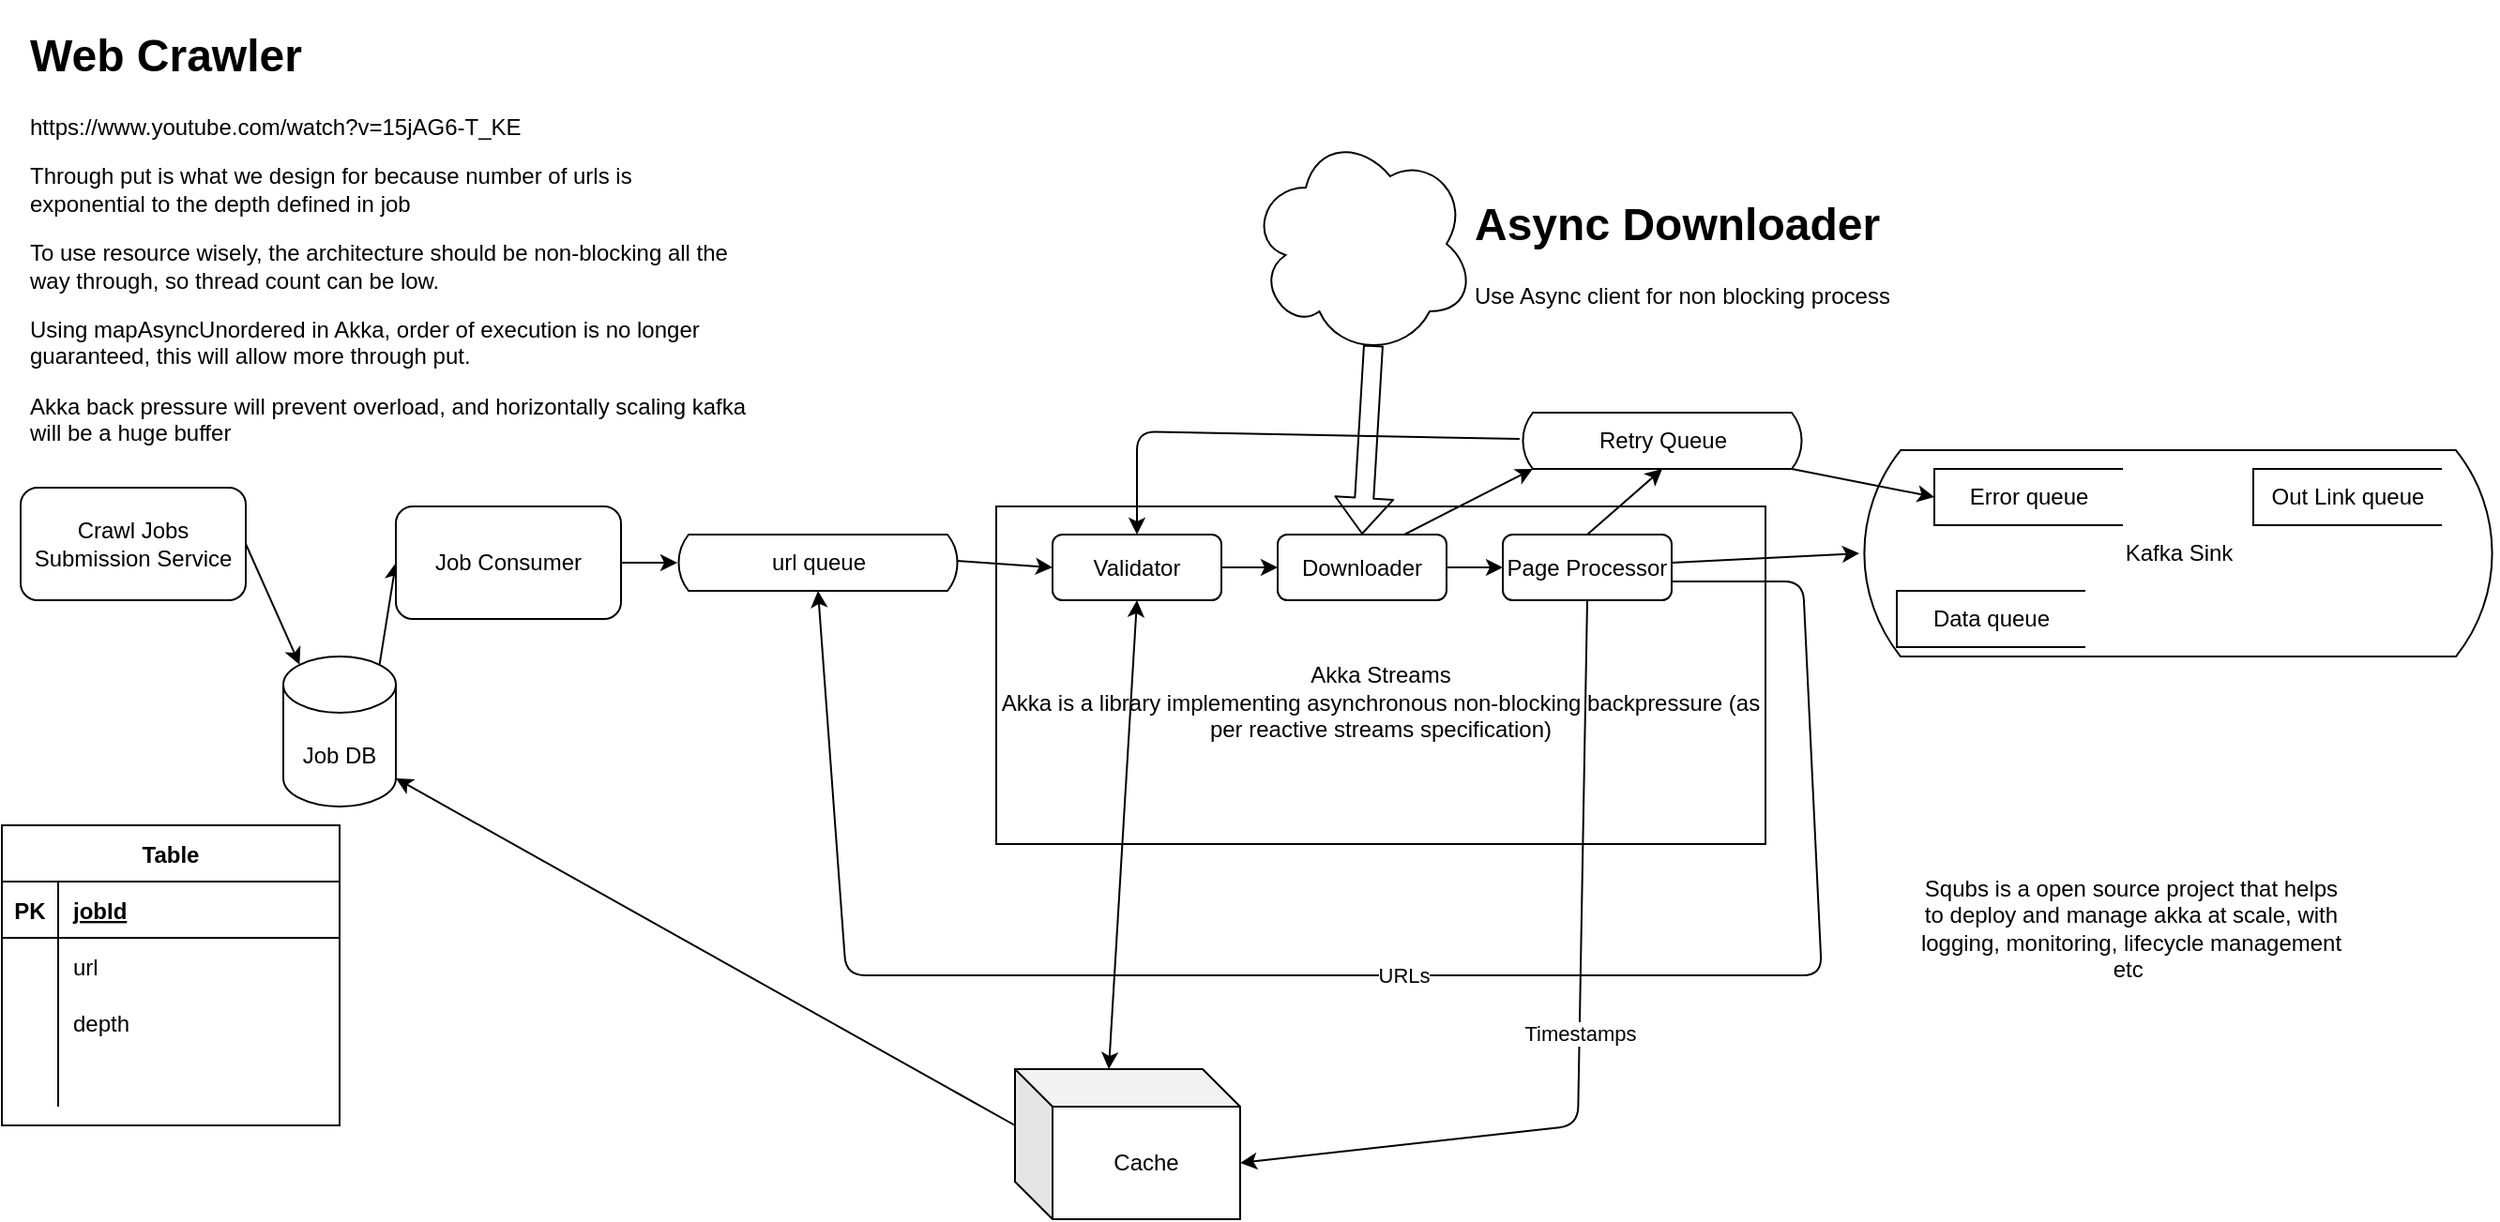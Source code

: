 <mxfile version="14.9.6" type="device"><diagram id="9eb4F4fQc0mfnAEQmdWG" name="Page-1"><mxGraphModel dx="1106" dy="1915" grid="1" gridSize="10" guides="1" tooltips="1" connect="1" arrows="1" fold="1" page="1" pageScale="1" pageWidth="850" pageHeight="1100" math="0" shadow="0"><root><mxCell id="0"/><mxCell id="1" parent="0"/><mxCell id="esgwtgHRyD7jtA2mJlsa-1" value="&lt;h1&gt;Web Crawler&lt;/h1&gt;&lt;p&gt;https://www.youtube.com/watch?v=15jAG6-T_KE&lt;/p&gt;&lt;p&gt;Through put is what we design for because number of urls is exponential to the depth defined in job&lt;/p&gt;&lt;p&gt;To use resource wisely, the architecture should be non-blocking all the way through, so thread count can be low.&amp;nbsp;&lt;/p&gt;&lt;p&gt;Using&amp;nbsp;mapAsyncUnordered in Akka, order of execution is no longer guaranteed, this will allow more through put.&lt;/p&gt;&lt;p&gt;Akka back pressure will prevent overload, and horizontally scaling kafka will be a huge buffer&lt;/p&gt;" style="text;html=1;strokeColor=none;fillColor=none;spacing=5;spacingTop=-20;whiteSpace=wrap;overflow=hidden;rounded=0;" parent="1" vertex="1"><mxGeometry x="20" y="-90" width="390" height="230" as="geometry"/></mxCell><mxCell id="9n06_R5OOALErNLEXjkv-1" value="Crawl Jobs Submission Service" style="rounded=1;whiteSpace=wrap;html=1;" parent="1" vertex="1"><mxGeometry x="20" y="160" width="120" height="60" as="geometry"/></mxCell><mxCell id="9n06_R5OOALErNLEXjkv-2" value="Job DB" style="shape=cylinder3;whiteSpace=wrap;html=1;boundedLbl=1;backgroundOutline=1;size=15;" parent="1" vertex="1"><mxGeometry x="160" y="250" width="60" height="80" as="geometry"/></mxCell><mxCell id="9n06_R5OOALErNLEXjkv-3" value="" style="endArrow=classic;html=1;exitX=1;exitY=0.5;exitDx=0;exitDy=0;entryX=0.145;entryY=0;entryDx=0;entryDy=4.35;entryPerimeter=0;" parent="1" source="9n06_R5OOALErNLEXjkv-1" target="9n06_R5OOALErNLEXjkv-2" edge="1"><mxGeometry width="50" height="50" relative="1" as="geometry"><mxPoint x="400" y="440" as="sourcePoint"/><mxPoint x="450" y="390" as="targetPoint"/></mxGeometry></mxCell><mxCell id="9n06_R5OOALErNLEXjkv-4" value="url queue" style="html=1;dashed=0;whitespace=wrap;shape=mxgraph.dfd.loop" parent="1" vertex="1"><mxGeometry x="370" y="185" width="150" height="30" as="geometry"/></mxCell><mxCell id="9n06_R5OOALErNLEXjkv-9" value="Table" style="shape=table;startSize=30;container=1;collapsible=1;childLayout=tableLayout;fixedRows=1;rowLines=0;fontStyle=1;align=center;resizeLast=1;" parent="1" vertex="1"><mxGeometry x="10" y="340" width="180" height="160" as="geometry"/></mxCell><mxCell id="9n06_R5OOALErNLEXjkv-10" value="" style="shape=partialRectangle;collapsible=0;dropTarget=0;pointerEvents=0;fillColor=none;top=0;left=0;bottom=1;right=0;points=[[0,0.5],[1,0.5]];portConstraint=eastwest;" parent="9n06_R5OOALErNLEXjkv-9" vertex="1"><mxGeometry y="30" width="180" height="30" as="geometry"/></mxCell><mxCell id="9n06_R5OOALErNLEXjkv-11" value="PK" style="shape=partialRectangle;connectable=0;fillColor=none;top=0;left=0;bottom=0;right=0;fontStyle=1;overflow=hidden;" parent="9n06_R5OOALErNLEXjkv-10" vertex="1"><mxGeometry width="30" height="30" as="geometry"/></mxCell><mxCell id="9n06_R5OOALErNLEXjkv-12" value="jobId" style="shape=partialRectangle;connectable=0;fillColor=none;top=0;left=0;bottom=0;right=0;align=left;spacingLeft=6;fontStyle=5;overflow=hidden;" parent="9n06_R5OOALErNLEXjkv-10" vertex="1"><mxGeometry x="30" width="150" height="30" as="geometry"/></mxCell><mxCell id="9n06_R5OOALErNLEXjkv-13" value="" style="shape=partialRectangle;collapsible=0;dropTarget=0;pointerEvents=0;fillColor=none;top=0;left=0;bottom=0;right=0;points=[[0,0.5],[1,0.5]];portConstraint=eastwest;" parent="9n06_R5OOALErNLEXjkv-9" vertex="1"><mxGeometry y="60" width="180" height="30" as="geometry"/></mxCell><mxCell id="9n06_R5OOALErNLEXjkv-14" value="" style="shape=partialRectangle;connectable=0;fillColor=none;top=0;left=0;bottom=0;right=0;editable=1;overflow=hidden;" parent="9n06_R5OOALErNLEXjkv-13" vertex="1"><mxGeometry width="30" height="30" as="geometry"/></mxCell><mxCell id="9n06_R5OOALErNLEXjkv-15" value="url" style="shape=partialRectangle;connectable=0;fillColor=none;top=0;left=0;bottom=0;right=0;align=left;spacingLeft=6;overflow=hidden;" parent="9n06_R5OOALErNLEXjkv-13" vertex="1"><mxGeometry x="30" width="150" height="30" as="geometry"/></mxCell><mxCell id="9n06_R5OOALErNLEXjkv-16" value="" style="shape=partialRectangle;collapsible=0;dropTarget=0;pointerEvents=0;fillColor=none;top=0;left=0;bottom=0;right=0;points=[[0,0.5],[1,0.5]];portConstraint=eastwest;" parent="9n06_R5OOALErNLEXjkv-9" vertex="1"><mxGeometry y="90" width="180" height="30" as="geometry"/></mxCell><mxCell id="9n06_R5OOALErNLEXjkv-17" value="" style="shape=partialRectangle;connectable=0;fillColor=none;top=0;left=0;bottom=0;right=0;editable=1;overflow=hidden;" parent="9n06_R5OOALErNLEXjkv-16" vertex="1"><mxGeometry width="30" height="30" as="geometry"/></mxCell><mxCell id="9n06_R5OOALErNLEXjkv-18" value="depth" style="shape=partialRectangle;connectable=0;fillColor=none;top=0;left=0;bottom=0;right=0;align=left;spacingLeft=6;overflow=hidden;" parent="9n06_R5OOALErNLEXjkv-16" vertex="1"><mxGeometry x="30" width="150" height="30" as="geometry"/></mxCell><mxCell id="9n06_R5OOALErNLEXjkv-19" value="" style="shape=partialRectangle;collapsible=0;dropTarget=0;pointerEvents=0;fillColor=none;top=0;left=0;bottom=0;right=0;points=[[0,0.5],[1,0.5]];portConstraint=eastwest;" parent="9n06_R5OOALErNLEXjkv-9" vertex="1"><mxGeometry y="120" width="180" height="30" as="geometry"/></mxCell><mxCell id="9n06_R5OOALErNLEXjkv-20" value="" style="shape=partialRectangle;connectable=0;fillColor=none;top=0;left=0;bottom=0;right=0;editable=1;overflow=hidden;" parent="9n06_R5OOALErNLEXjkv-19" vertex="1"><mxGeometry width="30" height="30" as="geometry"/></mxCell><mxCell id="9n06_R5OOALErNLEXjkv-21" value="" style="shape=partialRectangle;connectable=0;fillColor=none;top=0;left=0;bottom=0;right=0;align=left;spacingLeft=6;overflow=hidden;" parent="9n06_R5OOALErNLEXjkv-19" vertex="1"><mxGeometry x="30" width="150" height="30" as="geometry"/></mxCell><mxCell id="9n06_R5OOALErNLEXjkv-22" value="" style="endArrow=classic;html=1;exitX=0.855;exitY=0;exitDx=0;exitDy=4.35;exitPerimeter=0;entryX=0;entryY=0.5;entryDx=0;entryDy=0;" parent="1" source="9n06_R5OOALErNLEXjkv-2" target="9n06_R5OOALErNLEXjkv-23" edge="1"><mxGeometry width="50" height="50" relative="1" as="geometry"><mxPoint x="210" y="260" as="sourcePoint"/><mxPoint x="260" y="210" as="targetPoint"/></mxGeometry></mxCell><mxCell id="9n06_R5OOALErNLEXjkv-25" value="" style="edgeStyle=orthogonalEdgeStyle;rounded=0;orthogonalLoop=1;jettySize=auto;html=1;" parent="1" source="9n06_R5OOALErNLEXjkv-23" target="9n06_R5OOALErNLEXjkv-4" edge="1"><mxGeometry relative="1" as="geometry"/></mxCell><mxCell id="9n06_R5OOALErNLEXjkv-23" value="Job Consumer" style="rounded=1;whiteSpace=wrap;html=1;" parent="1" vertex="1"><mxGeometry x="220" y="170" width="120" height="60" as="geometry"/></mxCell><mxCell id="9n06_R5OOALErNLEXjkv-26" value="&lt;br&gt;&lt;br&gt;Akka Streams&lt;br&gt;Akka is a library implementing asynchronous non-blocking backpressure (as per reactive streams specification)" style="rounded=0;whiteSpace=wrap;html=1;" parent="1" vertex="1"><mxGeometry x="540" y="170" width="410" height="180" as="geometry"/></mxCell><mxCell id="9n06_R5OOALErNLEXjkv-27" value="Validator" style="rounded=1;whiteSpace=wrap;html=1;" parent="1" vertex="1"><mxGeometry x="570" y="185" width="90" height="35" as="geometry"/></mxCell><mxCell id="9n06_R5OOALErNLEXjkv-29" value="Downloader" style="rounded=1;whiteSpace=wrap;html=1;" parent="1" vertex="1"><mxGeometry x="690" y="185" width="90" height="35" as="geometry"/></mxCell><mxCell id="9n06_R5OOALErNLEXjkv-30" value="" style="shape=cloud;whiteSpace=wrap;html=1;" parent="1" vertex="1"><mxGeometry x="675" y="-30" width="120" height="120" as="geometry"/></mxCell><mxCell id="9n06_R5OOALErNLEXjkv-31" value="" style="shape=flexArrow;endArrow=classic;html=1;exitX=0.55;exitY=0.95;exitDx=0;exitDy=0;exitPerimeter=0;entryX=0.5;entryY=0;entryDx=0;entryDy=0;" parent="1" source="9n06_R5OOALErNLEXjkv-30" target="9n06_R5OOALErNLEXjkv-29" edge="1"><mxGeometry width="50" height="50" relative="1" as="geometry"><mxPoint x="510" y="240" as="sourcePoint"/><mxPoint x="560" y="190" as="targetPoint"/></mxGeometry></mxCell><mxCell id="9n06_R5OOALErNLEXjkv-32" value="&lt;h1&gt;Async Downloader&lt;/h1&gt;&lt;div&gt;Use Async client for non blocking process&lt;/div&gt;" style="text;html=1;strokeColor=none;fillColor=none;spacing=5;spacingTop=-20;whiteSpace=wrap;overflow=hidden;rounded=0;" parent="1" vertex="1"><mxGeometry x="790" width="240" height="120" as="geometry"/></mxCell><mxCell id="9n06_R5OOALErNLEXjkv-33" value="Page Processor" style="rounded=1;whiteSpace=wrap;html=1;" parent="1" vertex="1"><mxGeometry x="810" y="185" width="90" height="35" as="geometry"/></mxCell><mxCell id="9n06_R5OOALErNLEXjkv-34" value="" style="endArrow=classic;html=1;entryX=0;entryY=0.5;entryDx=0;entryDy=0;entryPerimeter=0;" parent="1" target="9n06_R5OOALErNLEXjkv-54" edge="1"><mxGeometry width="50" height="50" relative="1" as="geometry"><mxPoint x="900" y="200" as="sourcePoint"/><mxPoint x="1000" y="200" as="targetPoint"/></mxGeometry></mxCell><mxCell id="9n06_R5OOALErNLEXjkv-35" value="" style="endArrow=classic;html=1;entryX=0.5;entryY=1;entryDx=0;entryDy=0;entryPerimeter=0;" parent="1" target="9n06_R5OOALErNLEXjkv-4" edge="1"><mxGeometry relative="1" as="geometry"><mxPoint x="900" y="210" as="sourcePoint"/><mxPoint x="450" y="420" as="targetPoint"/><Array as="points"><mxPoint x="970" y="210"/><mxPoint x="980" y="420"/><mxPoint x="460" y="420"/></Array></mxGeometry></mxCell><mxCell id="9n06_R5OOALErNLEXjkv-36" value="URLs" style="edgeLabel;resizable=0;html=1;align=center;verticalAlign=middle;" parent="9n06_R5OOALErNLEXjkv-35" connectable="0" vertex="1"><mxGeometry relative="1" as="geometry"/></mxCell><mxCell id="9n06_R5OOALErNLEXjkv-39" value="" style="endArrow=classic;html=1;exitX=0.993;exitY=0.467;exitDx=0;exitDy=0;exitPerimeter=0;entryX=0;entryY=0.5;entryDx=0;entryDy=0;" parent="1" source="9n06_R5OOALErNLEXjkv-4" target="9n06_R5OOALErNLEXjkv-27" edge="1"><mxGeometry width="50" height="50" relative="1" as="geometry"><mxPoint x="630" y="240" as="sourcePoint"/><mxPoint x="680" y="190" as="targetPoint"/></mxGeometry></mxCell><mxCell id="9n06_R5OOALErNLEXjkv-40" value="" style="endArrow=classic;html=1;entryX=0;entryY=0.5;entryDx=0;entryDy=0;exitX=1;exitY=0.5;exitDx=0;exitDy=0;" parent="1" source="9n06_R5OOALErNLEXjkv-27" target="9n06_R5OOALErNLEXjkv-29" edge="1"><mxGeometry width="50" height="50" relative="1" as="geometry"><mxPoint x="630" y="240" as="sourcePoint"/><mxPoint x="680" y="190" as="targetPoint"/></mxGeometry></mxCell><mxCell id="9n06_R5OOALErNLEXjkv-41" value="" style="endArrow=classic;html=1;exitX=1;exitY=0.5;exitDx=0;exitDy=0;entryX=0;entryY=0.5;entryDx=0;entryDy=0;" parent="1" source="9n06_R5OOALErNLEXjkv-29" target="9n06_R5OOALErNLEXjkv-33" edge="1"><mxGeometry width="50" height="50" relative="1" as="geometry"><mxPoint x="630" y="240" as="sourcePoint"/><mxPoint x="680" y="190" as="targetPoint"/></mxGeometry></mxCell><mxCell id="9n06_R5OOALErNLEXjkv-44" value="" style="endArrow=classic;html=1;exitX=0.5;exitY=1;exitDx=0;exitDy=0;entryX=0;entryY=0;entryDx=120;entryDy=50;entryPerimeter=0;" parent="1" source="9n06_R5OOALErNLEXjkv-33" target="9n06_R5OOALErNLEXjkv-48" edge="1"><mxGeometry relative="1" as="geometry"><mxPoint x="610" y="220" as="sourcePoint"/><mxPoint x="720" y="490" as="targetPoint"/><Array as="points"><mxPoint x="850" y="500"/></Array></mxGeometry></mxCell><mxCell id="9n06_R5OOALErNLEXjkv-45" value="Timestamps" style="edgeLabel;resizable=0;html=1;align=center;verticalAlign=middle;" parent="9n06_R5OOALErNLEXjkv-44" connectable="0" vertex="1"><mxGeometry relative="1" as="geometry"/></mxCell><mxCell id="9n06_R5OOALErNLEXjkv-47" value="" style="endArrow=classic;startArrow=classic;html=1;entryX=0.5;entryY=1;entryDx=0;entryDy=0;exitX=0;exitY=0;exitDx=50;exitDy=0;exitPerimeter=0;" parent="1" source="9n06_R5OOALErNLEXjkv-48" target="9n06_R5OOALErNLEXjkv-27" edge="1"><mxGeometry width="50" height="50" relative="1" as="geometry"><mxPoint x="640" y="450" as="sourcePoint"/><mxPoint x="680" y="190" as="targetPoint"/></mxGeometry></mxCell><mxCell id="9n06_R5OOALErNLEXjkv-48" value="Cache" style="shape=cube;whiteSpace=wrap;html=1;boundedLbl=1;backgroundOutline=1;darkOpacity=0.05;darkOpacity2=0.1;" parent="1" vertex="1"><mxGeometry x="550" y="470" width="120" height="80" as="geometry"/></mxCell><mxCell id="9n06_R5OOALErNLEXjkv-49" value="Retry Queue" style="html=1;dashed=0;whitespace=wrap;shape=mxgraph.dfd.loop" parent="1" vertex="1"><mxGeometry x="820" y="120" width="150" height="30" as="geometry"/></mxCell><mxCell id="9n06_R5OOALErNLEXjkv-50" value="" style="endArrow=classic;html=1;exitX=-0.007;exitY=0.467;exitDx=0;exitDy=0;exitPerimeter=0;entryX=0.5;entryY=0;entryDx=0;entryDy=0;" parent="1" source="9n06_R5OOALErNLEXjkv-49" target="9n06_R5OOALErNLEXjkv-27" edge="1"><mxGeometry width="50" height="50" relative="1" as="geometry"><mxPoint x="690" y="320" as="sourcePoint"/><mxPoint x="610" y="110" as="targetPoint"/><Array as="points"><mxPoint x="615" y="130"/></Array></mxGeometry></mxCell><mxCell id="9n06_R5OOALErNLEXjkv-51" value="" style="endArrow=classic;html=1;exitX=0.75;exitY=0;exitDx=0;exitDy=0;entryX=0;entryY=0;entryDx=6;entryDy=30;entryPerimeter=0;" parent="1" source="9n06_R5OOALErNLEXjkv-29" target="9n06_R5OOALErNLEXjkv-49" edge="1"><mxGeometry width="50" height="50" relative="1" as="geometry"><mxPoint x="770" y="180" as="sourcePoint"/><mxPoint x="820" y="130" as="targetPoint"/></mxGeometry></mxCell><mxCell id="9n06_R5OOALErNLEXjkv-52" value="" style="endArrow=classic;html=1;exitX=0.5;exitY=0;exitDx=0;exitDy=0;entryX=0.5;entryY=1;entryDx=0;entryDy=0;entryPerimeter=0;" parent="1" source="9n06_R5OOALErNLEXjkv-33" target="9n06_R5OOALErNLEXjkv-49" edge="1"><mxGeometry width="50" height="50" relative="1" as="geometry"><mxPoint x="690" y="320" as="sourcePoint"/><mxPoint x="740" y="270" as="targetPoint"/></mxGeometry></mxCell><mxCell id="9n06_R5OOALErNLEXjkv-54" value="Kafka Sink" style="html=1;dashed=0;whitespace=wrap;shape=mxgraph.dfd.loop" parent="1" vertex="1"><mxGeometry x="1000" y="140" width="340" height="110" as="geometry"/></mxCell><mxCell id="9n06_R5OOALErNLEXjkv-56" value="Data queue" style="html=1;dashed=0;whitespace=wrap;shape=partialRectangle;right=0;" parent="1" vertex="1"><mxGeometry x="1020" y="215" width="100" height="30" as="geometry"/></mxCell><mxCell id="9n06_R5OOALErNLEXjkv-57" value="Error queue" style="html=1;dashed=0;whitespace=wrap;shape=partialRectangle;right=0;" parent="1" vertex="1"><mxGeometry x="1040" y="150" width="100" height="30" as="geometry"/></mxCell><mxCell id="9n06_R5OOALErNLEXjkv-59" value="" style="endArrow=classic;html=1;entryX=0;entryY=0.5;entryDx=0;entryDy=0;exitX=0;exitY=0;exitDx=144;exitDy=30;exitPerimeter=0;" parent="1" source="9n06_R5OOALErNLEXjkv-49" target="9n06_R5OOALErNLEXjkv-57" edge="1"><mxGeometry width="50" height="50" relative="1" as="geometry"><mxPoint x="970" y="140" as="sourcePoint"/><mxPoint x="890" y="270" as="targetPoint"/></mxGeometry></mxCell><mxCell id="9n06_R5OOALErNLEXjkv-60" value="Out Link queue" style="html=1;dashed=0;whitespace=wrap;shape=partialRectangle;right=0;" parent="1" vertex="1"><mxGeometry x="1210" y="150" width="100" height="30" as="geometry"/></mxCell><mxCell id="9n06_R5OOALErNLEXjkv-61" value="Squbs is a open source project that helps to deploy and manage akka at scale, with logging, monitoring, lifecycle management etc&amp;nbsp;" style="text;html=1;strokeColor=none;fillColor=none;align=center;verticalAlign=middle;whiteSpace=wrap;rounded=0;" parent="1" vertex="1"><mxGeometry x="1030" y="330" width="230" height="130" as="geometry"/></mxCell><mxCell id="1XG6pBNmPhJt9KwbI0j3-1" value="" style="endArrow=classic;html=1;exitX=0;exitY=0;exitDx=0;exitDy=30;exitPerimeter=0;entryX=1;entryY=1;entryDx=0;entryDy=-15;entryPerimeter=0;" edge="1" parent="1" source="9n06_R5OOALErNLEXjkv-48" target="9n06_R5OOALErNLEXjkv-2"><mxGeometry width="50" height="50" relative="1" as="geometry"><mxPoint x="460" y="420" as="sourcePoint"/><mxPoint x="475" y="555" as="targetPoint"/></mxGeometry></mxCell></root></mxGraphModel></diagram></mxfile>